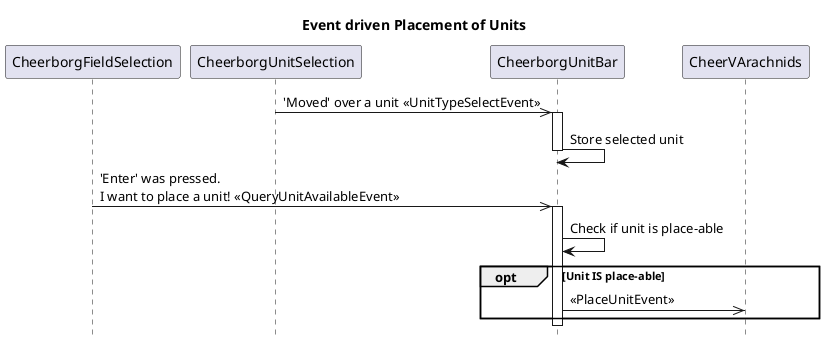 @startuml
title Event driven Placement of Units
hide footbox

participant CheerborgFieldSelection

CheerborgUnitSelection ->> CheerborgUnitBar: 'Moved' over a unit <<UnitTypeSelectEvent>>
activate CheerborgUnitBar
CheerborgUnitBar -> CheerborgUnitBar: Store selected unit
deactivate CheerborgUnitBar
CheerborgFieldSelection ->> CheerborgUnitBar: 'Enter' was pressed.\nI want to place a unit! <<QueryUnitAvailableEvent>>
activate CheerborgUnitBar
CheerborgUnitBar -> CheerborgUnitBar: Check if unit is place-able
opt Unit IS place-able
CheerborgUnitBar ->> CheerVArachnids: <<PlaceUnitEvent>>
end
deactivate CheerborgUnitBar
@enduml